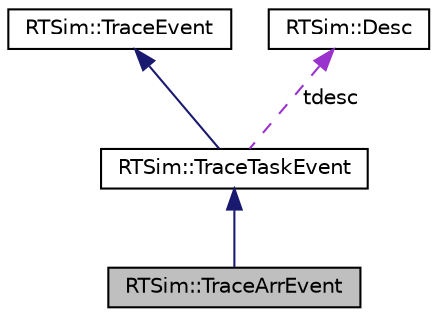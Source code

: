 digraph "RTSim::TraceArrEvent"
{
  edge [fontname="Helvetica",fontsize="10",labelfontname="Helvetica",labelfontsize="10"];
  node [fontname="Helvetica",fontsize="10",shape=record];
  Node1 [label="RTSim::TraceArrEvent",height=0.2,width=0.4,color="black", fillcolor="grey75", style="filled", fontcolor="black"];
  Node2 -> Node1 [dir="back",color="midnightblue",fontsize="10",style="solid"];
  Node2 [label="RTSim::TraceTaskEvent",height=0.2,width=0.4,color="black", fillcolor="white", style="filled",URL="$d0/d2f/classRTSim_1_1TraceTaskEvent.html"];
  Node3 -> Node2 [dir="back",color="midnightblue",fontsize="10",style="solid"];
  Node3 [label="RTSim::TraceEvent",height=0.2,width=0.4,color="black", fillcolor="white", style="filled",URL="$d2/df9/classRTSim_1_1TraceEvent.html"];
  Node4 -> Node2 [dir="back",color="darkorchid3",fontsize="10",style="dashed",label=" tdesc" ];
  Node4 [label="RTSim::Desc",height=0.2,width=0.4,color="black", fillcolor="white", style="filled",URL="$d3/d9c/classRTSim_1_1Desc.html"];
}
